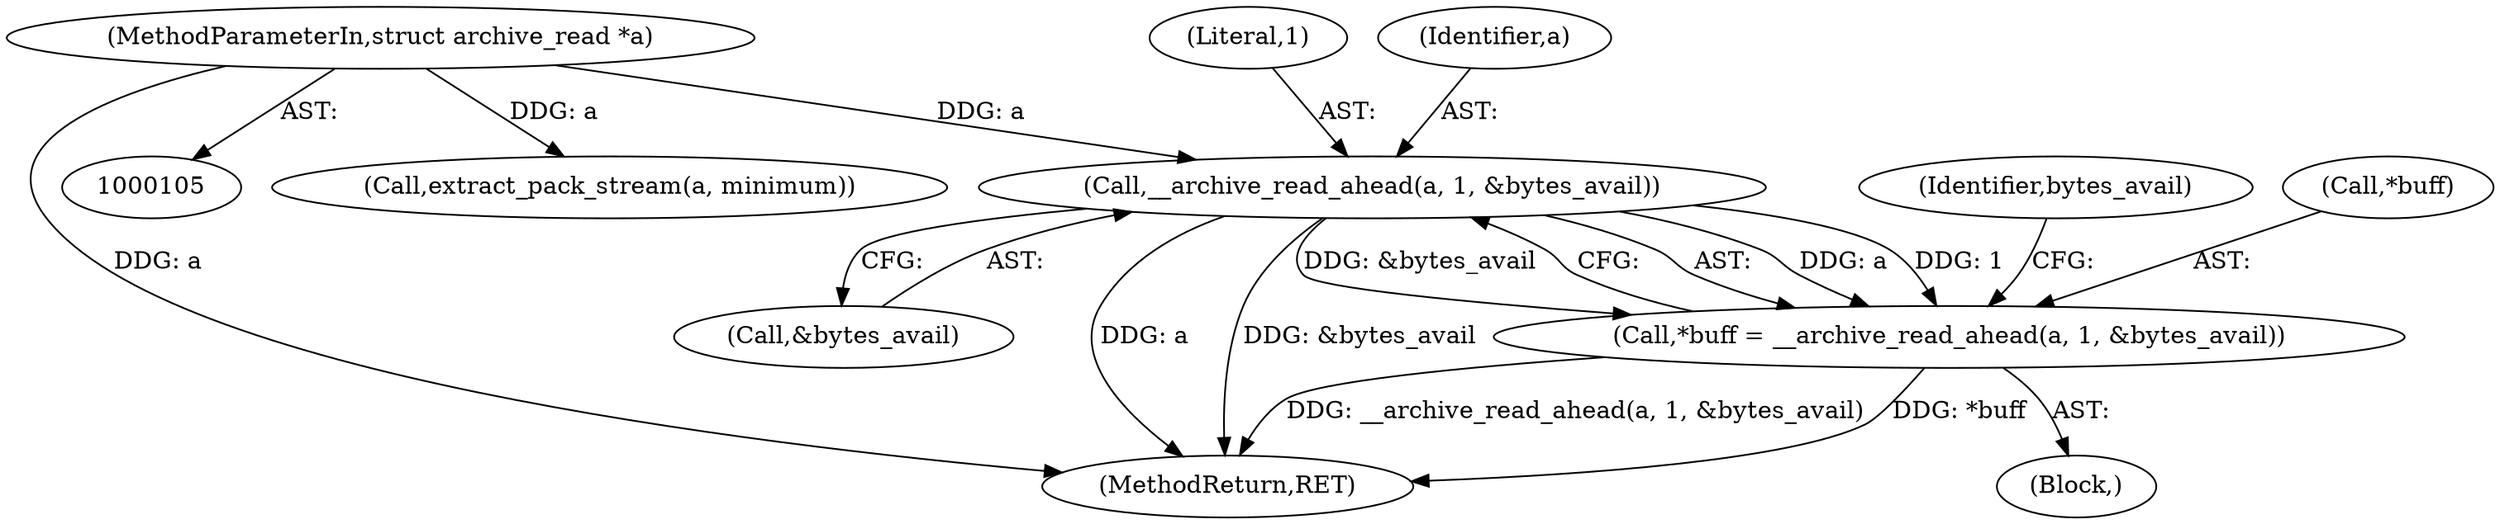 digraph "0_libarchive_65a23f5dbee4497064e9bb467f81138a62b0dae1@API" {
"1000141" [label="(Call,__archive_read_ahead(a, 1, &bytes_avail))"];
"1000106" [label="(MethodParameterIn,struct archive_read *a)"];
"1000138" [label="(Call,*buff = __archive_read_ahead(a, 1, &bytes_avail))"];
"1000144" [label="(Call,&bytes_avail)"];
"1000143" [label="(Literal,1)"];
"1000148" [label="(Identifier,bytes_avail)"];
"1000137" [label="(Block,)"];
"1000106" [label="(MethodParameterIn,struct archive_read *a)"];
"1000142" [label="(Identifier,a)"];
"1000219" [label="(Call,extract_pack_stream(a, minimum))"];
"1000139" [label="(Call,*buff)"];
"1000141" [label="(Call,__archive_read_ahead(a, 1, &bytes_avail))"];
"1000138" [label="(Call,*buff = __archive_read_ahead(a, 1, &bytes_avail))"];
"1000262" [label="(MethodReturn,RET)"];
"1000141" -> "1000138"  [label="AST: "];
"1000141" -> "1000144"  [label="CFG: "];
"1000142" -> "1000141"  [label="AST: "];
"1000143" -> "1000141"  [label="AST: "];
"1000144" -> "1000141"  [label="AST: "];
"1000138" -> "1000141"  [label="CFG: "];
"1000141" -> "1000262"  [label="DDG: a"];
"1000141" -> "1000262"  [label="DDG: &bytes_avail"];
"1000141" -> "1000138"  [label="DDG: a"];
"1000141" -> "1000138"  [label="DDG: 1"];
"1000141" -> "1000138"  [label="DDG: &bytes_avail"];
"1000106" -> "1000141"  [label="DDG: a"];
"1000106" -> "1000105"  [label="AST: "];
"1000106" -> "1000262"  [label="DDG: a"];
"1000106" -> "1000219"  [label="DDG: a"];
"1000138" -> "1000137"  [label="AST: "];
"1000139" -> "1000138"  [label="AST: "];
"1000148" -> "1000138"  [label="CFG: "];
"1000138" -> "1000262"  [label="DDG: __archive_read_ahead(a, 1, &bytes_avail)"];
"1000138" -> "1000262"  [label="DDG: *buff"];
}
